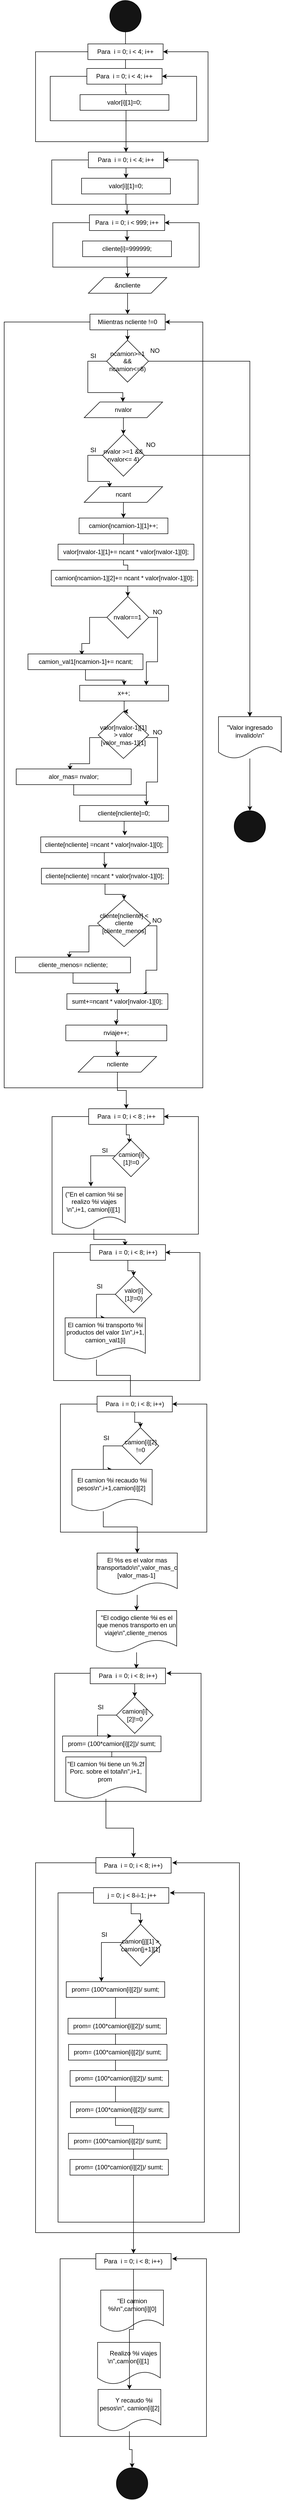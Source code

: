 <mxfile version="13.5.3" type="device"><diagram id="4uuSN1ZOlFH6H1DlSeCO" name="Page-1"><mxGraphModel dx="669" dy="5179" grid="1" gridSize="10" guides="1" tooltips="1" connect="1" arrows="1" fold="1" page="1" pageScale="1" pageWidth="827" pageHeight="1169" math="0" shadow="0"><root><mxCell id="0"/><mxCell id="1" parent="0"/><mxCell id="tBdAmRtrz8esPUhBpBqv-1" style="edgeStyle=orthogonalEdgeStyle;rounded=0;orthogonalLoop=1;jettySize=auto;html=1;entryX=1;entryY=0.5;entryDx=0;entryDy=0;" edge="1" parent="1" source="tBdAmRtrz8esPUhBpBqv-3" target="tBdAmRtrz8esPUhBpBqv-3"><mxGeometry relative="1" as="geometry"><mxPoint x="719.33" y="-2990" as="targetPoint"/><Array as="points"><mxPoint x="230" y="-3075"/><mxPoint x="230" y="-1610"/><mxPoint x="610" y="-1610"/><mxPoint x="610" y="-3075"/></Array></mxGeometry></mxCell><mxCell id="tBdAmRtrz8esPUhBpBqv-2" style="edgeStyle=orthogonalEdgeStyle;rounded=0;orthogonalLoop=1;jettySize=auto;html=1;entryX=0.5;entryY=0;entryDx=0;entryDy=0;" edge="1" parent="1" source="tBdAmRtrz8esPUhBpBqv-3" target="tBdAmRtrz8esPUhBpBqv-41"><mxGeometry relative="1" as="geometry"/></mxCell><mxCell id="tBdAmRtrz8esPUhBpBqv-3" value="Miientras&amp;nbsp;ncliente !=0" style="rounded=0;whiteSpace=wrap;html=1;" vertex="1" parent="1"><mxGeometry x="394.07" y="-3090" width="143.96" height="30" as="geometry"/></mxCell><mxCell id="tBdAmRtrz8esPUhBpBqv-86" style="edgeStyle=orthogonalEdgeStyle;rounded=0;orthogonalLoop=1;jettySize=auto;html=1;" edge="1" parent="1" source="tBdAmRtrz8esPUhBpBqv-5" target="tBdAmRtrz8esPUhBpBqv-8"><mxGeometry relative="1" as="geometry"/></mxCell><mxCell id="tBdAmRtrz8esPUhBpBqv-5" value="" style="ellipse;whiteSpace=wrap;html=1;aspect=fixed;fillColor=#141414;" vertex="1" parent="1"><mxGeometry x="432.1" y="-3690" width="60" height="60" as="geometry"/></mxCell><mxCell id="tBdAmRtrz8esPUhBpBqv-6" style="edgeStyle=orthogonalEdgeStyle;rounded=0;orthogonalLoop=1;jettySize=auto;html=1;entryX=1;entryY=0.5;entryDx=0;entryDy=0;" edge="1" parent="1" source="tBdAmRtrz8esPUhBpBqv-8" target="tBdAmRtrz8esPUhBpBqv-8"><mxGeometry relative="1" as="geometry"><mxPoint x="725.28" y="-3370" as="targetPoint"/><Array as="points"><mxPoint x="321" y="-3385"/><mxPoint x="321" y="-3300"/><mxPoint x="601" y="-3300"/><mxPoint x="601" y="-3385"/></Array></mxGeometry></mxCell><mxCell id="tBdAmRtrz8esPUhBpBqv-7" style="edgeStyle=orthogonalEdgeStyle;rounded=0;orthogonalLoop=1;jettySize=auto;html=1;entryX=0.5;entryY=0;entryDx=0;entryDy=0;" edge="1" parent="1" source="tBdAmRtrz8esPUhBpBqv-8" target="tBdAmRtrz8esPUhBpBqv-10"><mxGeometry relative="1" as="geometry"/></mxCell><mxCell id="tBdAmRtrz8esPUhBpBqv-8" value="Para&amp;nbsp;&amp;nbsp;i = 0; i &amp;lt; 4; i++" style="rounded=0;whiteSpace=wrap;html=1;" vertex="1" parent="1"><mxGeometry x="391.05" y="-3400" width="143.96" height="30" as="geometry"/></mxCell><mxCell id="tBdAmRtrz8esPUhBpBqv-9" style="edgeStyle=orthogonalEdgeStyle;rounded=0;orthogonalLoop=1;jettySize=auto;html=1;" edge="1" parent="1" source="tBdAmRtrz8esPUhBpBqv-10" target="tBdAmRtrz8esPUhBpBqv-13"><mxGeometry relative="1" as="geometry"/></mxCell><mxCell id="tBdAmRtrz8esPUhBpBqv-10" value="valor[i][1]=0;" style="rounded=0;whiteSpace=wrap;html=1;" vertex="1" parent="1"><mxGeometry x="378.03" y="-3350" width="170" height="30" as="geometry"/></mxCell><mxCell id="tBdAmRtrz8esPUhBpBqv-11" style="edgeStyle=orthogonalEdgeStyle;rounded=0;orthogonalLoop=1;jettySize=auto;html=1;entryX=1;entryY=0.5;entryDx=0;entryDy=0;" edge="1" parent="1" source="tBdAmRtrz8esPUhBpBqv-13" target="tBdAmRtrz8esPUhBpBqv-13"><mxGeometry relative="1" as="geometry"><mxPoint x="727.31" y="-3250" as="targetPoint"/><Array as="points"><mxPoint x="323.03" y="-3265"/><mxPoint x="323.03" y="-3180"/><mxPoint x="603.03" y="-3180"/><mxPoint x="603.03" y="-3265"/></Array></mxGeometry></mxCell><mxCell id="tBdAmRtrz8esPUhBpBqv-12" style="edgeStyle=orthogonalEdgeStyle;rounded=0;orthogonalLoop=1;jettySize=auto;html=1;entryX=0.5;entryY=0;entryDx=0;entryDy=0;" edge="1" parent="1" source="tBdAmRtrz8esPUhBpBqv-13" target="tBdAmRtrz8esPUhBpBqv-15"><mxGeometry relative="1" as="geometry"/></mxCell><mxCell id="tBdAmRtrz8esPUhBpBqv-13" value="Para&amp;nbsp;&amp;nbsp;i = 0; i &amp;lt; 999; i++" style="rounded=0;whiteSpace=wrap;html=1;" vertex="1" parent="1"><mxGeometry x="393.08" y="-3280" width="143.96" height="30" as="geometry"/></mxCell><mxCell id="tBdAmRtrz8esPUhBpBqv-14" style="edgeStyle=orthogonalEdgeStyle;rounded=0;orthogonalLoop=1;jettySize=auto;html=1;" edge="1" parent="1" source="tBdAmRtrz8esPUhBpBqv-15" target="tBdAmRtrz8esPUhBpBqv-17"><mxGeometry relative="1" as="geometry"/></mxCell><mxCell id="tBdAmRtrz8esPUhBpBqv-15" value="cliente[i]=999999;" style="rounded=0;whiteSpace=wrap;html=1;" vertex="1" parent="1"><mxGeometry x="380.06" y="-3230" width="170" height="30" as="geometry"/></mxCell><mxCell id="tBdAmRtrz8esPUhBpBqv-16" style="edgeStyle=orthogonalEdgeStyle;rounded=0;orthogonalLoop=1;jettySize=auto;html=1;entryX=0.5;entryY=0;entryDx=0;entryDy=0;" edge="1" parent="1" source="tBdAmRtrz8esPUhBpBqv-17" target="tBdAmRtrz8esPUhBpBqv-3"><mxGeometry relative="1" as="geometry"/></mxCell><mxCell id="tBdAmRtrz8esPUhBpBqv-17" value="&amp;amp;ncliente" style="shape=parallelogram;perimeter=parallelogramPerimeter;whiteSpace=wrap;html=1;" vertex="1" parent="1"><mxGeometry x="391.05" y="-3160" width="150" height="30" as="geometry"/></mxCell><mxCell id="tBdAmRtrz8esPUhBpBqv-18" style="edgeStyle=orthogonalEdgeStyle;rounded=0;orthogonalLoop=1;jettySize=auto;html=1;entryX=0.323;entryY=0.055;entryDx=0;entryDy=0;entryPerimeter=0;" edge="1" parent="1" source="tBdAmRtrz8esPUhBpBqv-20" target="tBdAmRtrz8esPUhBpBqv-35"><mxGeometry relative="1" as="geometry"><Array as="points"><mxPoint x="390" y="-2820"/><mxPoint x="390" y="-2770"/><mxPoint x="431" y="-2770"/></Array></mxGeometry></mxCell><mxCell id="tBdAmRtrz8esPUhBpBqv-19" style="edgeStyle=orthogonalEdgeStyle;rounded=0;orthogonalLoop=1;jettySize=auto;html=1;entryX=0.5;entryY=0;entryDx=0;entryDy=0;" edge="1" parent="1" source="tBdAmRtrz8esPUhBpBqv-20" target="tBdAmRtrz8esPUhBpBqv-24"><mxGeometry relative="1" as="geometry"/></mxCell><mxCell id="tBdAmRtrz8esPUhBpBqv-20" value="nvalor &amp;gt;=1 &amp;amp;&amp;amp; nvalor&amp;lt;= 4)" style="rhombus;whiteSpace=wrap;html=1;" vertex="1" parent="1"><mxGeometry x="418.08" y="-2860" width="80" height="80" as="geometry"/></mxCell><mxCell id="tBdAmRtrz8esPUhBpBqv-21" style="edgeStyle=orthogonalEdgeStyle;rounded=0;orthogonalLoop=1;jettySize=auto;html=1;entryX=0.5;entryY=0;entryDx=0;entryDy=0;" edge="1" parent="1" source="tBdAmRtrz8esPUhBpBqv-22" target="tBdAmRtrz8esPUhBpBqv-20"><mxGeometry relative="1" as="geometry"/></mxCell><mxCell id="tBdAmRtrz8esPUhBpBqv-22" value="nvalor" style="shape=parallelogram;perimeter=parallelogramPerimeter;whiteSpace=wrap;html=1;" vertex="1" parent="1"><mxGeometry x="383.08" y="-2922" width="150" height="30" as="geometry"/></mxCell><mxCell id="tBdAmRtrz8esPUhBpBqv-23" style="edgeStyle=orthogonalEdgeStyle;rounded=0;orthogonalLoop=1;jettySize=auto;html=1;" edge="1" parent="1" source="tBdAmRtrz8esPUhBpBqv-24" target="tBdAmRtrz8esPUhBpBqv-25"><mxGeometry relative="1" as="geometry"><Array as="points"><mxPoint x="700" y="-2168"/></Array></mxGeometry></mxCell><mxCell id="tBdAmRtrz8esPUhBpBqv-24" value="&quot;Valor ingresado invalido\n&quot;" style="shape=document;whiteSpace=wrap;html=1;boundedLbl=1;" vertex="1" parent="1"><mxGeometry x="640" y="-2320" width="120" height="80" as="geometry"/></mxCell><mxCell id="tBdAmRtrz8esPUhBpBqv-25" value="" style="ellipse;whiteSpace=wrap;html=1;aspect=fixed;fillColor=#141414;" vertex="1" parent="1"><mxGeometry x="670.0" y="-2140" width="60" height="60" as="geometry"/></mxCell><mxCell id="tBdAmRtrz8esPUhBpBqv-117" style="edgeStyle=orthogonalEdgeStyle;rounded=0;orthogonalLoop=1;jettySize=auto;html=1;" edge="1" parent="1" source="tBdAmRtrz8esPUhBpBqv-31" target="tBdAmRtrz8esPUhBpBqv-38"><mxGeometry relative="1" as="geometry"/></mxCell><mxCell id="tBdAmRtrz8esPUhBpBqv-31" value="camion[ncamion-1][1]++;" style="rounded=0;whiteSpace=wrap;html=1;" vertex="1" parent="1"><mxGeometry x="373.23" y="-2700" width="170" height="30" as="geometry"/></mxCell><mxCell id="tBdAmRtrz8esPUhBpBqv-33" value="valor[nvalor-1][1]+= ncant * valor[nvalor-1][0];" style="rounded=0;whiteSpace=wrap;html=1;" vertex="1" parent="1"><mxGeometry x="333.06" y="-2650" width="259.94" height="30" as="geometry"/></mxCell><mxCell id="tBdAmRtrz8esPUhBpBqv-116" style="edgeStyle=orthogonalEdgeStyle;rounded=0;orthogonalLoop=1;jettySize=auto;html=1;" edge="1" parent="1" source="tBdAmRtrz8esPUhBpBqv-35" target="tBdAmRtrz8esPUhBpBqv-31"><mxGeometry relative="1" as="geometry"/></mxCell><mxCell id="tBdAmRtrz8esPUhBpBqv-35" value="ncant" style="shape=parallelogram;perimeter=parallelogramPerimeter;whiteSpace=wrap;html=1;" vertex="1" parent="1"><mxGeometry x="383.08" y="-2760" width="150" height="30" as="geometry"/></mxCell><mxCell id="tBdAmRtrz8esPUhBpBqv-36" style="edgeStyle=orthogonalEdgeStyle;rounded=0;orthogonalLoop=1;jettySize=auto;html=1;entryX=0.468;entryY=0.082;entryDx=0;entryDy=0;entryPerimeter=0;" edge="1" parent="1" source="tBdAmRtrz8esPUhBpBqv-38" target="tBdAmRtrz8esPUhBpBqv-42"><mxGeometry relative="1" as="geometry"><Array as="points"><mxPoint x="393.42" y="-2510"/><mxPoint x="393.42" y="-2460"/></Array></mxGeometry></mxCell><mxCell id="tBdAmRtrz8esPUhBpBqv-37" style="edgeStyle=orthogonalEdgeStyle;rounded=0;orthogonalLoop=1;jettySize=auto;html=1;entryX=0.75;entryY=0;entryDx=0;entryDy=0;" edge="1" parent="1" source="tBdAmRtrz8esPUhBpBqv-38" target="tBdAmRtrz8esPUhBpBqv-44"><mxGeometry relative="1" as="geometry"><Array as="points"><mxPoint x="523.42" y="-2510"/><mxPoint x="523.42" y="-2425"/><mxPoint x="502.42" y="-2425"/></Array></mxGeometry></mxCell><mxCell id="tBdAmRtrz8esPUhBpBqv-38" value="nvalor==1" style="rhombus;whiteSpace=wrap;html=1;" vertex="1" parent="1"><mxGeometry x="426.45" y="-2550" width="80" height="80" as="geometry"/></mxCell><mxCell id="tBdAmRtrz8esPUhBpBqv-39" style="edgeStyle=orthogonalEdgeStyle;rounded=0;orthogonalLoop=1;jettySize=auto;html=1;" edge="1" parent="1" source="tBdAmRtrz8esPUhBpBqv-41" target="tBdAmRtrz8esPUhBpBqv-22"><mxGeometry relative="1" as="geometry"><Array as="points"><mxPoint x="390" y="-3000"/><mxPoint x="390" y="-2940"/><mxPoint x="457" y="-2940"/></Array></mxGeometry></mxCell><mxCell id="tBdAmRtrz8esPUhBpBqv-40" style="edgeStyle=orthogonalEdgeStyle;rounded=0;orthogonalLoop=1;jettySize=auto;html=1;entryX=0.5;entryY=0;entryDx=0;entryDy=0;" edge="1" parent="1" source="tBdAmRtrz8esPUhBpBqv-41" target="tBdAmRtrz8esPUhBpBqv-24"><mxGeometry relative="1" as="geometry"><mxPoint x="710" y="-2580" as="targetPoint"/></mxGeometry></mxCell><mxCell id="tBdAmRtrz8esPUhBpBqv-41" value="ncamion&amp;gt;=1 &amp;amp;&amp;amp; ncamion&amp;lt;=8)" style="rhombus;whiteSpace=wrap;html=1;" vertex="1" parent="1"><mxGeometry x="426.05" y="-3040" width="80" height="80" as="geometry"/></mxCell><mxCell id="tBdAmRtrz8esPUhBpBqv-106" style="edgeStyle=orthogonalEdgeStyle;rounded=0;orthogonalLoop=1;jettySize=auto;html=1;" edge="1" parent="1" source="tBdAmRtrz8esPUhBpBqv-42" target="tBdAmRtrz8esPUhBpBqv-44"><mxGeometry relative="1" as="geometry"/></mxCell><mxCell id="tBdAmRtrz8esPUhBpBqv-42" value="camion_val1[ncamion-1]+= ncant;" style="rounded=0;whiteSpace=wrap;html=1;" vertex="1" parent="1"><mxGeometry x="275.52" y="-2440" width="220" height="30" as="geometry"/></mxCell><mxCell id="tBdAmRtrz8esPUhBpBqv-107" style="edgeStyle=orthogonalEdgeStyle;rounded=0;orthogonalLoop=1;jettySize=auto;html=1;entryX=0.5;entryY=0;entryDx=0;entryDy=0;" edge="1" parent="1" source="tBdAmRtrz8esPUhBpBqv-44" target="tBdAmRtrz8esPUhBpBqv-89"><mxGeometry relative="1" as="geometry"/></mxCell><mxCell id="tBdAmRtrz8esPUhBpBqv-44" value="x++;&lt;span&gt;&#9;&lt;/span&gt;" style="rounded=0;whiteSpace=wrap;html=1;" vertex="1" parent="1"><mxGeometry x="374.47" y="-2380" width="170" height="30" as="geometry"/></mxCell><mxCell id="tBdAmRtrz8esPUhBpBqv-49" style="edgeStyle=orthogonalEdgeStyle;rounded=0;orthogonalLoop=1;jettySize=auto;html=1;entryX=1;entryY=0.5;entryDx=0;entryDy=0;" edge="1" parent="1" source="tBdAmRtrz8esPUhBpBqv-51" target="tBdAmRtrz8esPUhBpBqv-51"><mxGeometry relative="1" as="geometry"><mxPoint x="725.82" y="-1540" as="targetPoint"/><Array as="points"><mxPoint x="321.54" y="-1555"/><mxPoint x="321.54" y="-1330"/><mxPoint x="601.54" y="-1330"/><mxPoint x="601.54" y="-1555"/></Array></mxGeometry></mxCell><mxCell id="tBdAmRtrz8esPUhBpBqv-50" style="edgeStyle=orthogonalEdgeStyle;rounded=0;orthogonalLoop=1;jettySize=auto;html=1;entryX=0.457;entryY=0.081;entryDx=0;entryDy=0;entryPerimeter=0;" edge="1" parent="1" source="tBdAmRtrz8esPUhBpBqv-51" target="tBdAmRtrz8esPUhBpBqv-53"><mxGeometry relative="1" as="geometry"/></mxCell><mxCell id="tBdAmRtrz8esPUhBpBqv-51" value="Para&amp;nbsp;&amp;nbsp;i = 0; i &amp;lt; 8 ; i++" style="rounded=0;whiteSpace=wrap;html=1;" vertex="1" parent="1"><mxGeometry x="391.59" y="-1570" width="143.96" height="30" as="geometry"/></mxCell><mxCell id="tBdAmRtrz8esPUhBpBqv-52" style="edgeStyle=orthogonalEdgeStyle;rounded=0;orthogonalLoop=1;jettySize=auto;html=1;entryX=0.454;entryY=-0.016;entryDx=0;entryDy=0;entryPerimeter=0;" edge="1" parent="1" source="tBdAmRtrz8esPUhBpBqv-53" target="tBdAmRtrz8esPUhBpBqv-55"><mxGeometry relative="1" as="geometry"><Array as="points"><mxPoint x="472.54" y="-1480"/><mxPoint x="395.54" y="-1480"/><mxPoint x="395.54" y="-1440"/><mxPoint x="396.54" y="-1440"/></Array></mxGeometry></mxCell><mxCell id="tBdAmRtrz8esPUhBpBqv-53" value="camion[i][1]!=0" style="rhombus;whiteSpace=wrap;html=1;" vertex="1" parent="1"><mxGeometry x="437.59" y="-1510" width="70" height="70" as="geometry"/></mxCell><mxCell id="tBdAmRtrz8esPUhBpBqv-54" style="edgeStyle=orthogonalEdgeStyle;rounded=0;orthogonalLoop=1;jettySize=auto;html=1;entryX=0.463;entryY=0.087;entryDx=0;entryDy=0;entryPerimeter=0;" edge="1" parent="1" source="tBdAmRtrz8esPUhBpBqv-55" target="tBdAmRtrz8esPUhBpBqv-58"><mxGeometry relative="1" as="geometry"/></mxCell><mxCell id="tBdAmRtrz8esPUhBpBqv-55" value="(&quot;En el camion %i se realizo %i viajes \n&quot;,i+1, camion[i][1]&amp;nbsp;" style="shape=document;whiteSpace=wrap;html=1;boundedLbl=1;" vertex="1" parent="1"><mxGeometry x="341.54" y="-1420" width="120" height="80" as="geometry"/></mxCell><mxCell id="tBdAmRtrz8esPUhBpBqv-56" style="edgeStyle=orthogonalEdgeStyle;rounded=0;orthogonalLoop=1;jettySize=auto;html=1;entryX=1;entryY=0.5;entryDx=0;entryDy=0;" edge="1" parent="1" source="tBdAmRtrz8esPUhBpBqv-58" target="tBdAmRtrz8esPUhBpBqv-58"><mxGeometry relative="1" as="geometry"><mxPoint x="728.85" y="-1280" as="targetPoint"/><Array as="points"><mxPoint x="324.54" y="-1295"/><mxPoint x="324.54" y="-1050"/><mxPoint x="604.54" y="-1050"/><mxPoint x="604.54" y="-1295"/></Array></mxGeometry></mxCell><mxCell id="tBdAmRtrz8esPUhBpBqv-57" style="edgeStyle=orthogonalEdgeStyle;rounded=0;orthogonalLoop=1;jettySize=auto;html=1;entryX=0.5;entryY=0;entryDx=0;entryDy=0;" edge="1" parent="1" source="tBdAmRtrz8esPUhBpBqv-58" target="tBdAmRtrz8esPUhBpBqv-60"><mxGeometry relative="1" as="geometry"/></mxCell><mxCell id="tBdAmRtrz8esPUhBpBqv-58" value="Para&amp;nbsp;&amp;nbsp;i = 0; i &amp;lt; 8; i++)" style="rounded=0;whiteSpace=wrap;html=1;" vertex="1" parent="1"><mxGeometry x="394.62" y="-1310" width="143.96" height="30" as="geometry"/></mxCell><mxCell id="tBdAmRtrz8esPUhBpBqv-59" style="edgeStyle=orthogonalEdgeStyle;rounded=0;orthogonalLoop=1;jettySize=auto;html=1;entryX=0.5;entryY=0;entryDx=0;entryDy=0;" edge="1" parent="1" source="tBdAmRtrz8esPUhBpBqv-60" target="tBdAmRtrz8esPUhBpBqv-62"><mxGeometry relative="1" as="geometry"><Array as="points"><mxPoint x="406.54" y="-1215"/></Array></mxGeometry></mxCell><mxCell id="tBdAmRtrz8esPUhBpBqv-60" value="valor[i][1]!=0)" style="rhombus;whiteSpace=wrap;html=1;" vertex="1" parent="1"><mxGeometry x="442.59" y="-1250" width="70" height="70" as="geometry"/></mxCell><mxCell id="tBdAmRtrz8esPUhBpBqv-61" style="edgeStyle=orthogonalEdgeStyle;rounded=0;orthogonalLoop=1;jettySize=auto;html=1;" edge="1" parent="1" source="tBdAmRtrz8esPUhBpBqv-62"><mxGeometry relative="1" as="geometry"><Array as="points"><mxPoint x="406.54" y="-1060"/><mxPoint x="471.54" y="-1060"/></Array><mxPoint x="471.5" y="-1010" as="targetPoint"/></mxGeometry></mxCell><mxCell id="tBdAmRtrz8esPUhBpBqv-62" value="El camion %i transporto %i productos del valor 1\n&quot;,i+1, camion_val1[i]" style="shape=document;whiteSpace=wrap;html=1;boundedLbl=1;" vertex="1" parent="1"><mxGeometry x="346.54" y="-1170" width="153.46" height="80" as="geometry"/></mxCell><mxCell id="tBdAmRtrz8esPUhBpBqv-69" value="SI" style="text;html=1;align=center;verticalAlign=middle;resizable=0;points=[];autosize=1;" vertex="1" parent="1"><mxGeometry x="385" y="-2840" width="30" height="20" as="geometry"/></mxCell><mxCell id="tBdAmRtrz8esPUhBpBqv-70" value="SI" style="text;html=1;align=center;verticalAlign=middle;resizable=0;points=[];autosize=1;" vertex="1" parent="1"><mxGeometry x="385" y="-3020" width="30" height="20" as="geometry"/></mxCell><mxCell id="tBdAmRtrz8esPUhBpBqv-71" value="NO" style="text;html=1;align=center;verticalAlign=middle;resizable=0;points=[];autosize=1;" vertex="1" parent="1"><mxGeometry x="503.08" y="-3030" width="30" height="20" as="geometry"/></mxCell><mxCell id="tBdAmRtrz8esPUhBpBqv-72" value="NO" style="text;html=1;align=center;verticalAlign=middle;resizable=0;points=[];autosize=1;" vertex="1" parent="1"><mxGeometry x="495" y="-2850" width="30" height="20" as="geometry"/></mxCell><mxCell id="tBdAmRtrz8esPUhBpBqv-73" value="NO" style="text;html=1;align=center;verticalAlign=middle;resizable=0;points=[];autosize=1;" vertex="1" parent="1"><mxGeometry x="508.42" y="-2530" width="30" height="20" as="geometry"/></mxCell><mxCell id="tBdAmRtrz8esPUhBpBqv-74" value="SI" style="text;html=1;align=center;verticalAlign=middle;resizable=0;points=[];autosize=1;" vertex="1" parent="1"><mxGeometry x="406.54" y="-1500" width="30" height="20" as="geometry"/></mxCell><mxCell id="tBdAmRtrz8esPUhBpBqv-75" value="SI" style="text;html=1;align=center;verticalAlign=middle;resizable=0;points=[];autosize=1;" vertex="1" parent="1"><mxGeometry x="396.54" y="-1240" width="30" height="20" as="geometry"/></mxCell><mxCell id="tBdAmRtrz8esPUhBpBqv-76" value="" style="ellipse;whiteSpace=wrap;html=1;aspect=fixed;fillColor=#141414;" vertex="1" parent="1"><mxGeometry x="444.71" y="1030" width="60" height="60" as="geometry"/></mxCell><mxCell id="tBdAmRtrz8esPUhBpBqv-77" style="edgeStyle=orthogonalEdgeStyle;rounded=0;orthogonalLoop=1;jettySize=auto;html=1;entryX=1;entryY=0.5;entryDx=0;entryDy=0;" edge="1" parent="1" source="tBdAmRtrz8esPUhBpBqv-79" target="tBdAmRtrz8esPUhBpBqv-79"><mxGeometry relative="1" as="geometry"><mxPoint x="722.39" y="-3530" as="targetPoint"/><Array as="points"><mxPoint x="318.11" y="-3545"/><mxPoint x="318.11" y="-3460"/><mxPoint x="598.11" y="-3460"/><mxPoint x="598.11" y="-3545"/></Array></mxGeometry></mxCell><mxCell id="tBdAmRtrz8esPUhBpBqv-79" value="Para&amp;nbsp;&amp;nbsp;i = 0; i &amp;lt; 4; i++" style="rounded=0;whiteSpace=wrap;html=1;" vertex="1" parent="1"><mxGeometry x="388.16" y="-3560" width="143.96" height="30" as="geometry"/></mxCell><mxCell id="tBdAmRtrz8esPUhBpBqv-80" value="valor[i][1]=0;" style="rounded=0;whiteSpace=wrap;html=1;" vertex="1" parent="1"><mxGeometry x="375.14" y="-3510" width="170" height="30" as="geometry"/></mxCell><mxCell id="tBdAmRtrz8esPUhBpBqv-84" style="edgeStyle=orthogonalEdgeStyle;rounded=0;orthogonalLoop=1;jettySize=auto;html=1;entryX=1;entryY=0.5;entryDx=0;entryDy=0;" edge="1" parent="1" source="tBdAmRtrz8esPUhBpBqv-85" target="tBdAmRtrz8esPUhBpBqv-85"><mxGeometry relative="1" as="geometry"><mxPoint x="724.35" y="-3577" as="targetPoint"/><Array as="points"><mxPoint x="290" y="-3592"/><mxPoint x="290" y="-3420"/><mxPoint x="620" y="-3420"/><mxPoint x="620" y="-3592"/></Array></mxGeometry></mxCell><mxCell id="tBdAmRtrz8esPUhBpBqv-85" value="Para&amp;nbsp;&amp;nbsp;i = 0; i &amp;lt; 4; i++" style="rounded=0;whiteSpace=wrap;html=1;" vertex="1" parent="1"><mxGeometry x="390.12" y="-3607" width="143.96" height="30" as="geometry"/></mxCell><mxCell id="tBdAmRtrz8esPUhBpBqv-87" style="edgeStyle=orthogonalEdgeStyle;rounded=0;orthogonalLoop=1;jettySize=auto;html=1;entryX=0.468;entryY=0.082;entryDx=0;entryDy=0;entryPerimeter=0;" edge="1" parent="1" source="tBdAmRtrz8esPUhBpBqv-89" target="tBdAmRtrz8esPUhBpBqv-90"><mxGeometry relative="1" as="geometry"><Array as="points"><mxPoint x="393.42" y="-2280"/><mxPoint x="393.42" y="-2230"/></Array></mxGeometry></mxCell><mxCell id="tBdAmRtrz8esPUhBpBqv-88" style="edgeStyle=orthogonalEdgeStyle;rounded=0;orthogonalLoop=1;jettySize=auto;html=1;entryX=0.75;entryY=0;entryDx=0;entryDy=0;" edge="1" parent="1" source="tBdAmRtrz8esPUhBpBqv-89" target="tBdAmRtrz8esPUhBpBqv-91"><mxGeometry relative="1" as="geometry"><Array as="points"><mxPoint x="523.42" y="-2280"/><mxPoint x="523.42" y="-2195"/><mxPoint x="502.42" y="-2195"/></Array></mxGeometry></mxCell><mxCell id="tBdAmRtrz8esPUhBpBqv-89" value="valor[nvalor-1][1] &amp;gt; valor [valor_mas-1][1]" style="rhombus;whiteSpace=wrap;html=1;" vertex="1" parent="1"><mxGeometry x="410" y="-2330" width="96.45" height="90" as="geometry"/></mxCell><mxCell id="tBdAmRtrz8esPUhBpBqv-105" style="edgeStyle=orthogonalEdgeStyle;rounded=0;orthogonalLoop=1;jettySize=auto;html=1;entryX=0.75;entryY=0;entryDx=0;entryDy=0;" edge="1" parent="1" source="tBdAmRtrz8esPUhBpBqv-90" target="tBdAmRtrz8esPUhBpBqv-91"><mxGeometry relative="1" as="geometry"/></mxCell><mxCell id="tBdAmRtrz8esPUhBpBqv-90" value="alor_mas= nvalor;" style="rounded=0;whiteSpace=wrap;html=1;" vertex="1" parent="1"><mxGeometry x="253.0" y="-2220" width="220" height="30" as="geometry"/></mxCell><mxCell id="tBdAmRtrz8esPUhBpBqv-108" style="edgeStyle=orthogonalEdgeStyle;rounded=0;orthogonalLoop=1;jettySize=auto;html=1;entryX=0.661;entryY=-0.094;entryDx=0;entryDy=0;entryPerimeter=0;" edge="1" parent="1" source="tBdAmRtrz8esPUhBpBqv-91" target="tBdAmRtrz8esPUhBpBqv-93"><mxGeometry relative="1" as="geometry"/></mxCell><mxCell id="tBdAmRtrz8esPUhBpBqv-91" value="cliente[ncliente]=0;" style="rounded=0;whiteSpace=wrap;html=1;" vertex="1" parent="1"><mxGeometry x="374.47" y="-2150" width="170" height="30" as="geometry"/></mxCell><mxCell id="tBdAmRtrz8esPUhBpBqv-92" value="NO" style="text;html=1;align=center;verticalAlign=middle;resizable=0;points=[];autosize=1;" vertex="1" parent="1"><mxGeometry x="508.42" y="-2300" width="30" height="20" as="geometry"/></mxCell><mxCell id="tBdAmRtrz8esPUhBpBqv-109" style="edgeStyle=orthogonalEdgeStyle;rounded=0;orthogonalLoop=1;jettySize=auto;html=1;entryX=0.5;entryY=0;entryDx=0;entryDy=0;" edge="1" parent="1" source="tBdAmRtrz8esPUhBpBqv-93" target="tBdAmRtrz8esPUhBpBqv-94"><mxGeometry relative="1" as="geometry"/></mxCell><mxCell id="tBdAmRtrz8esPUhBpBqv-93" value="cliente[ncliente] =ncant * valor[nvalor-1][0];" style="rounded=0;whiteSpace=wrap;html=1;" vertex="1" parent="1"><mxGeometry x="299.93" y="-2090" width="243.22" height="30" as="geometry"/></mxCell><mxCell id="tBdAmRtrz8esPUhBpBqv-110" style="edgeStyle=orthogonalEdgeStyle;rounded=0;orthogonalLoop=1;jettySize=auto;html=1;entryX=0.5;entryY=0;entryDx=0;entryDy=0;" edge="1" parent="1" source="tBdAmRtrz8esPUhBpBqv-94" target="tBdAmRtrz8esPUhBpBqv-97"><mxGeometry relative="1" as="geometry"/></mxCell><mxCell id="tBdAmRtrz8esPUhBpBqv-94" value="cliente[ncliente] =ncant * valor[nvalor-1][0];" style="rounded=0;whiteSpace=wrap;html=1;" vertex="1" parent="1"><mxGeometry x="301.25" y="-2030" width="243.22" height="30" as="geometry"/></mxCell><mxCell id="tBdAmRtrz8esPUhBpBqv-95" style="edgeStyle=orthogonalEdgeStyle;rounded=0;orthogonalLoop=1;jettySize=auto;html=1;entryX=0.468;entryY=0.082;entryDx=0;entryDy=0;entryPerimeter=0;" edge="1" parent="1" source="tBdAmRtrz8esPUhBpBqv-97" target="tBdAmRtrz8esPUhBpBqv-98"><mxGeometry relative="1" as="geometry"><Array as="points"><mxPoint x="392.1" y="-1920"/><mxPoint x="392.1" y="-1870"/></Array></mxGeometry></mxCell><mxCell id="tBdAmRtrz8esPUhBpBqv-96" style="edgeStyle=orthogonalEdgeStyle;rounded=0;orthogonalLoop=1;jettySize=auto;html=1;entryX=0.75;entryY=0;entryDx=0;entryDy=0;" edge="1" parent="1" source="tBdAmRtrz8esPUhBpBqv-97" target="tBdAmRtrz8esPUhBpBqv-99"><mxGeometry relative="1" as="geometry"><Array as="points"><mxPoint x="522.1" y="-1920"/><mxPoint x="522.1" y="-1835"/><mxPoint x="501.1" y="-1835"/></Array></mxGeometry></mxCell><mxCell id="tBdAmRtrz8esPUhBpBqv-97" value="cliente[ncliente] &amp;lt; cliente [cliente_menos]" style="rhombus;whiteSpace=wrap;html=1;" vertex="1" parent="1"><mxGeometry x="408.68" y="-1970" width="101.32" height="90" as="geometry"/></mxCell><mxCell id="tBdAmRtrz8esPUhBpBqv-118" style="edgeStyle=orthogonalEdgeStyle;rounded=0;orthogonalLoop=1;jettySize=auto;html=1;entryX=0.5;entryY=0;entryDx=0;entryDy=0;" edge="1" parent="1" source="tBdAmRtrz8esPUhBpBqv-98" target="tBdAmRtrz8esPUhBpBqv-99"><mxGeometry relative="1" as="geometry"/></mxCell><mxCell id="tBdAmRtrz8esPUhBpBqv-98" value="cliente_menos= ncliente;" style="rounded=0;whiteSpace=wrap;html=1;" vertex="1" parent="1"><mxGeometry x="251.68" y="-1860" width="220" height="30" as="geometry"/></mxCell><mxCell id="tBdAmRtrz8esPUhBpBqv-111" style="edgeStyle=orthogonalEdgeStyle;rounded=0;orthogonalLoop=1;jettySize=auto;html=1;entryX=0.5;entryY=0;entryDx=0;entryDy=0;" edge="1" parent="1" source="tBdAmRtrz8esPUhBpBqv-99" target="tBdAmRtrz8esPUhBpBqv-101"><mxGeometry relative="1" as="geometry"/></mxCell><mxCell id="tBdAmRtrz8esPUhBpBqv-99" value="sumt+=ncant * valor[nvalor-1][0];" style="rounded=0;whiteSpace=wrap;html=1;" vertex="1" parent="1"><mxGeometry x="350" y="-1790" width="193.15" height="30" as="geometry"/></mxCell><mxCell id="tBdAmRtrz8esPUhBpBqv-100" value="NO" style="text;html=1;align=center;verticalAlign=middle;resizable=0;points=[];autosize=1;" vertex="1" parent="1"><mxGeometry x="507.1" y="-1940" width="30" height="20" as="geometry"/></mxCell><mxCell id="tBdAmRtrz8esPUhBpBqv-112" style="edgeStyle=orthogonalEdgeStyle;rounded=0;orthogonalLoop=1;jettySize=auto;html=1;entryX=0.5;entryY=0;entryDx=0;entryDy=0;" edge="1" parent="1" source="tBdAmRtrz8esPUhBpBqv-101" target="tBdAmRtrz8esPUhBpBqv-104"><mxGeometry relative="1" as="geometry"/></mxCell><mxCell id="tBdAmRtrz8esPUhBpBqv-101" value="nviaje++;" style="rounded=0;whiteSpace=wrap;html=1;" vertex="1" parent="1"><mxGeometry x="347.9" y="-1730" width="193.15" height="30" as="geometry"/></mxCell><mxCell id="tBdAmRtrz8esPUhBpBqv-113" style="edgeStyle=orthogonalEdgeStyle;rounded=0;orthogonalLoop=1;jettySize=auto;html=1;entryX=0.5;entryY=0;entryDx=0;entryDy=0;" edge="1" parent="1" source="tBdAmRtrz8esPUhBpBqv-104" target="tBdAmRtrz8esPUhBpBqv-51"><mxGeometry relative="1" as="geometry"/></mxCell><mxCell id="tBdAmRtrz8esPUhBpBqv-104" value="ncliente" style="shape=parallelogram;perimeter=parallelogramPerimeter;whiteSpace=wrap;html=1;" vertex="1" parent="1"><mxGeometry x="371.57" y="-1670" width="150" height="30" as="geometry"/></mxCell><mxCell id="tBdAmRtrz8esPUhBpBqv-27" value="camion[ncamion-1][2]+= ncant * valor[nvalor-1][0];" style="rounded=0;whiteSpace=wrap;html=1;" vertex="1" parent="1"><mxGeometry x="320.09" y="-2600" width="279.94" height="30" as="geometry"/></mxCell><mxCell id="tBdAmRtrz8esPUhBpBqv-119" style="edgeStyle=orthogonalEdgeStyle;rounded=0;orthogonalLoop=1;jettySize=auto;html=1;entryX=1;entryY=0.5;entryDx=0;entryDy=0;" edge="1" parent="1" source="tBdAmRtrz8esPUhBpBqv-121" target="tBdAmRtrz8esPUhBpBqv-121"><mxGeometry relative="1" as="geometry"><mxPoint x="741.94" y="-990" as="targetPoint"/><Array as="points"><mxPoint x="337.63" y="-1005"/><mxPoint x="337.63" y="-760"/><mxPoint x="617.63" y="-760"/><mxPoint x="617.63" y="-1005"/></Array></mxGeometry></mxCell><mxCell id="tBdAmRtrz8esPUhBpBqv-120" style="edgeStyle=orthogonalEdgeStyle;rounded=0;orthogonalLoop=1;jettySize=auto;html=1;entryX=0.5;entryY=0;entryDx=0;entryDy=0;" edge="1" parent="1" source="tBdAmRtrz8esPUhBpBqv-121" target="tBdAmRtrz8esPUhBpBqv-123"><mxGeometry relative="1" as="geometry"/></mxCell><mxCell id="tBdAmRtrz8esPUhBpBqv-121" value="Para&amp;nbsp;&amp;nbsp;i = 0; i &amp;lt; 8; i++)" style="rounded=0;whiteSpace=wrap;html=1;" vertex="1" parent="1"><mxGeometry x="407.71" y="-1020" width="143.96" height="30" as="geometry"/></mxCell><mxCell id="tBdAmRtrz8esPUhBpBqv-122" style="edgeStyle=orthogonalEdgeStyle;rounded=0;orthogonalLoop=1;jettySize=auto;html=1;entryX=0.5;entryY=0;entryDx=0;entryDy=0;" edge="1" parent="1" source="tBdAmRtrz8esPUhBpBqv-123" target="tBdAmRtrz8esPUhBpBqv-125"><mxGeometry relative="1" as="geometry"><Array as="points"><mxPoint x="419.63" y="-925"/></Array></mxGeometry></mxCell><mxCell id="tBdAmRtrz8esPUhBpBqv-123" value="camion[i][2] !=0" style="rhombus;whiteSpace=wrap;html=1;" vertex="1" parent="1"><mxGeometry x="455.68" y="-960" width="70" height="70" as="geometry"/></mxCell><mxCell id="tBdAmRtrz8esPUhBpBqv-124" style="edgeStyle=orthogonalEdgeStyle;rounded=0;orthogonalLoop=1;jettySize=auto;html=1;" edge="1" parent="1" source="tBdAmRtrz8esPUhBpBqv-125"><mxGeometry relative="1" as="geometry"><Array as="points"><mxPoint x="419.63" y="-770"/><mxPoint x="484.63" y="-770"/></Array><mxPoint x="484.59" y="-720" as="targetPoint"/></mxGeometry></mxCell><mxCell id="tBdAmRtrz8esPUhBpBqv-125" value="El camion %i recaudo %i pesos\n&quot;,i+1,camion[i][2]&amp;nbsp;" style="shape=document;whiteSpace=wrap;html=1;boundedLbl=1;" vertex="1" parent="1"><mxGeometry x="359.63" y="-880" width="153.46" height="80" as="geometry"/></mxCell><mxCell id="tBdAmRtrz8esPUhBpBqv-126" value="SI" style="text;html=1;align=center;verticalAlign=middle;resizable=0;points=[];autosize=1;" vertex="1" parent="1"><mxGeometry x="409.63" y="-950" width="30" height="20" as="geometry"/></mxCell><mxCell id="tBdAmRtrz8esPUhBpBqv-140" style="edgeStyle=orthogonalEdgeStyle;rounded=0;orthogonalLoop=1;jettySize=auto;html=1;entryX=0.61;entryY=0.033;entryDx=0;entryDy=0;entryPerimeter=0;" edge="1" parent="1" source="tBdAmRtrz8esPUhBpBqv-127" target="tBdAmRtrz8esPUhBpBqv-136"><mxGeometry relative="1" as="geometry"/></mxCell><mxCell id="tBdAmRtrz8esPUhBpBqv-127" value="&quot;El codigo cliente %i es el que menos transporto en un viaje\n&quot;,cliente_menos&amp;nbsp;" style="shape=document;whiteSpace=wrap;html=1;boundedLbl=1;" vertex="1" parent="1"><mxGeometry x="406.54" y="-610" width="153.46" height="80" as="geometry"/></mxCell><mxCell id="tBdAmRtrz8esPUhBpBqv-139" style="edgeStyle=orthogonalEdgeStyle;rounded=0;orthogonalLoop=1;jettySize=auto;html=1;entryX=0.5;entryY=0;entryDx=0;entryDy=0;" edge="1" parent="1" source="tBdAmRtrz8esPUhBpBqv-128" target="tBdAmRtrz8esPUhBpBqv-127"><mxGeometry relative="1" as="geometry"/></mxCell><mxCell id="tBdAmRtrz8esPUhBpBqv-128" value="El %s es el valor mas transportado\n&quot;,valor_mas_c [valor_mas-1]&amp;nbsp;" style="shape=document;whiteSpace=wrap;html=1;boundedLbl=1;" vertex="1" parent="1"><mxGeometry x="407.71" y="-720" width="153.46" height="80" as="geometry"/></mxCell><mxCell id="tBdAmRtrz8esPUhBpBqv-130" style="edgeStyle=orthogonalEdgeStyle;rounded=0;orthogonalLoop=1;jettySize=auto;html=1;entryX=1;entryY=0.5;entryDx=0;entryDy=0;" edge="1" parent="1"><mxGeometry relative="1" as="geometry"><mxPoint x="540.7" y="-490" as="targetPoint"/><Array as="points"><mxPoint x="326.66" y="-490"/><mxPoint x="326.66" y="-245"/><mxPoint x="606.66" y="-245"/><mxPoint x="606.66" y="-490"/></Array><mxPoint x="396.74" y="-490.0" as="sourcePoint"/></mxGeometry></mxCell><mxCell id="tBdAmRtrz8esPUhBpBqv-131" style="edgeStyle=orthogonalEdgeStyle;rounded=0;orthogonalLoop=1;jettySize=auto;html=1;entryX=0.5;entryY=0;entryDx=0;entryDy=0;" edge="1" parent="1" target="tBdAmRtrz8esPUhBpBqv-133"><mxGeometry relative="1" as="geometry"><mxPoint x="468.744" y="-475" as="sourcePoint"/></mxGeometry></mxCell><mxCell id="tBdAmRtrz8esPUhBpBqv-132" style="edgeStyle=orthogonalEdgeStyle;rounded=0;orthogonalLoop=1;jettySize=auto;html=1;entryX=0.5;entryY=0;entryDx=0;entryDy=0;" edge="1" parent="1" source="tBdAmRtrz8esPUhBpBqv-137" target="tBdAmRtrz8esPUhBpBqv-134"><mxGeometry relative="1" as="geometry"><Array as="points"/></mxGeometry></mxCell><mxCell id="tBdAmRtrz8esPUhBpBqv-133" value="camion[i][2]!=0" style="rhombus;whiteSpace=wrap;html=1;" vertex="1" parent="1"><mxGeometry x="444.71" y="-445" width="70" height="70" as="geometry"/></mxCell><mxCell id="tBdAmRtrz8esPUhBpBqv-150" style="edgeStyle=orthogonalEdgeStyle;rounded=0;orthogonalLoop=1;jettySize=auto;html=1;" edge="1" parent="1" source="tBdAmRtrz8esPUhBpBqv-134" target="tBdAmRtrz8esPUhBpBqv-142"><mxGeometry relative="1" as="geometry"/></mxCell><mxCell id="tBdAmRtrz8esPUhBpBqv-134" value="&quot;El camion %i tiene un %.2f Porc. sobre el total\n&quot;,i+1, prom&amp;nbsp;" style="shape=document;whiteSpace=wrap;html=1;boundedLbl=1;" vertex="1" parent="1"><mxGeometry x="347.9" y="-330" width="153.46" height="80" as="geometry"/></mxCell><mxCell id="tBdAmRtrz8esPUhBpBqv-135" value="SI" style="text;html=1;align=center;verticalAlign=middle;resizable=0;points=[];autosize=1;" vertex="1" parent="1"><mxGeometry x="398.66" y="-435" width="30" height="20" as="geometry"/></mxCell><mxCell id="tBdAmRtrz8esPUhBpBqv-136" value="Para&amp;nbsp;&amp;nbsp;i = 0; i &amp;lt; 8; i++)" style="rounded=0;whiteSpace=wrap;html=1;" vertex="1" parent="1"><mxGeometry x="394.62" y="-500" width="143.96" height="30" as="geometry"/></mxCell><mxCell id="tBdAmRtrz8esPUhBpBqv-137" value="&lt;span&gt;&#9;&lt;/span&gt;prom= (100*camion[i][2])/ sumt;" style="rounded=0;whiteSpace=wrap;html=1;" vertex="1" parent="1"><mxGeometry x="341.68" y="-370" width="188.32" height="30" as="geometry"/></mxCell><mxCell id="tBdAmRtrz8esPUhBpBqv-138" style="edgeStyle=orthogonalEdgeStyle;rounded=0;orthogonalLoop=1;jettySize=auto;html=1;entryX=0.5;entryY=0;entryDx=0;entryDy=0;" edge="1" parent="1" source="tBdAmRtrz8esPUhBpBqv-133" target="tBdAmRtrz8esPUhBpBqv-137"><mxGeometry relative="1" as="geometry"><Array as="points"><mxPoint x="408.66" y="-410"/></Array><mxPoint x="444.71" y="-410.0" as="sourcePoint"/><mxPoint x="424.63" y="-330" as="targetPoint"/></mxGeometry></mxCell><mxCell id="tBdAmRtrz8esPUhBpBqv-141" style="edgeStyle=orthogonalEdgeStyle;rounded=0;orthogonalLoop=1;jettySize=auto;html=1;entryX=1;entryY=0.5;entryDx=0;entryDy=0;" edge="1" parent="1"><mxGeometry relative="1" as="geometry"><mxPoint x="551.54" y="-127.5" as="targetPoint"/><Array as="points"><mxPoint x="290" y="-128"/><mxPoint x="290" y="580"/><mxPoint x="680" y="580"/><mxPoint x="680" y="-128"/></Array><mxPoint x="407.58" y="-127.5" as="sourcePoint"/></mxGeometry></mxCell><mxCell id="tBdAmRtrz8esPUhBpBqv-142" value="Para&amp;nbsp;&amp;nbsp;i = 0; i &amp;lt; 8; i++)" style="rounded=0;whiteSpace=wrap;html=1;" vertex="1" parent="1"><mxGeometry x="405.46" y="-137.5" width="143.96" height="30" as="geometry"/></mxCell><mxCell id="tBdAmRtrz8esPUhBpBqv-143" style="edgeStyle=orthogonalEdgeStyle;rounded=0;orthogonalLoop=1;jettySize=auto;html=1;entryX=1;entryY=0.5;entryDx=0;entryDy=0;" edge="1" parent="1"><mxGeometry relative="1" as="geometry"><mxPoint x="547" y="-70" as="targetPoint"/><Array as="points"><mxPoint x="333" y="-70"/><mxPoint x="333" y="560"/><mxPoint x="613" y="560"/><mxPoint x="613" y="-70"/></Array><mxPoint x="403.04" y="-70.0" as="sourcePoint"/></mxGeometry></mxCell><mxCell id="tBdAmRtrz8esPUhBpBqv-151" style="edgeStyle=orthogonalEdgeStyle;rounded=0;orthogonalLoop=1;jettySize=auto;html=1;entryX=0.5;entryY=0;entryDx=0;entryDy=0;" edge="1" parent="1" source="tBdAmRtrz8esPUhBpBqv-144" target="tBdAmRtrz8esPUhBpBqv-146"><mxGeometry relative="1" as="geometry"/></mxCell><mxCell id="tBdAmRtrz8esPUhBpBqv-144" value="&amp;nbsp;j = 0; j &amp;lt; 8-i-1; j++" style="rounded=0;whiteSpace=wrap;html=1;" vertex="1" parent="1"><mxGeometry x="400.92" y="-80" width="143.96" height="30" as="geometry"/></mxCell><mxCell id="tBdAmRtrz8esPUhBpBqv-146" value="camion[j][1] &amp;gt; camion[j+1][1]" style="rhombus;whiteSpace=wrap;html=1;" vertex="1" parent="1"><mxGeometry x="451.81" y="-10" width="78.19" height="80" as="geometry"/></mxCell><mxCell id="tBdAmRtrz8esPUhBpBqv-147" value="SI" style="text;html=1;align=center;verticalAlign=middle;resizable=0;points=[];autosize=1;" vertex="1" parent="1"><mxGeometry x="405.76" width="30" height="20" as="geometry"/></mxCell><mxCell id="tBdAmRtrz8esPUhBpBqv-165" style="edgeStyle=orthogonalEdgeStyle;rounded=0;orthogonalLoop=1;jettySize=auto;html=1;" edge="1" parent="1" source="tBdAmRtrz8esPUhBpBqv-148" target="tBdAmRtrz8esPUhBpBqv-164"><mxGeometry relative="1" as="geometry"/></mxCell><mxCell id="tBdAmRtrz8esPUhBpBqv-148" value="&lt;span&gt;&#9;&lt;/span&gt;prom= (100*camion[i][2])/ sumt;" style="rounded=0;whiteSpace=wrap;html=1;" vertex="1" parent="1"><mxGeometry x="348.78" y="100" width="188.32" height="30" as="geometry"/></mxCell><mxCell id="tBdAmRtrz8esPUhBpBqv-149" style="edgeStyle=orthogonalEdgeStyle;rounded=0;orthogonalLoop=1;jettySize=auto;html=1;" edge="1" parent="1" source="tBdAmRtrz8esPUhBpBqv-146"><mxGeometry relative="1" as="geometry"><Array as="points"><mxPoint x="415.76" y="25"/></Array><mxPoint x="451.81" y="25.0" as="sourcePoint"/><mxPoint x="416" y="100" as="targetPoint"/></mxGeometry></mxCell><mxCell id="tBdAmRtrz8esPUhBpBqv-152" value="&lt;span&gt;&#9;&lt;/span&gt;prom= (100*camion[i][2])/ sumt;" style="rounded=0;whiteSpace=wrap;html=1;" vertex="1" parent="1"><mxGeometry x="352.14" y="170" width="188.32" height="30" as="geometry"/></mxCell><mxCell id="tBdAmRtrz8esPUhBpBqv-157" value="&lt;span&gt;&#9;&lt;/span&gt;prom= (100*camion[i][2])/ sumt;" style="rounded=0;whiteSpace=wrap;html=1;" vertex="1" parent="1"><mxGeometry x="356.15" y="270" width="188.32" height="30" as="geometry"/></mxCell><mxCell id="tBdAmRtrz8esPUhBpBqv-158" value="&lt;span&gt;&#9;&lt;/span&gt;prom= (100*camion[i][2])/ sumt;" style="rounded=0;whiteSpace=wrap;html=1;" vertex="1" parent="1"><mxGeometry x="353.13" y="220" width="188.32" height="30" as="geometry"/></mxCell><mxCell id="tBdAmRtrz8esPUhBpBqv-159" value="&lt;span&gt;&#9;&lt;/span&gt;prom= (100*camion[i][2])/ sumt;" style="rounded=0;whiteSpace=wrap;html=1;" vertex="1" parent="1"><mxGeometry x="356.82" y="330" width="188.32" height="30" as="geometry"/></mxCell><mxCell id="tBdAmRtrz8esPUhBpBqv-160" value="&lt;span&gt;&#9;&lt;/span&gt;prom= (100*camion[i][2])/ sumt;" style="rounded=0;whiteSpace=wrap;html=1;" vertex="1" parent="1"><mxGeometry x="355.89" y="440" width="188.32" height="30" as="geometry"/></mxCell><mxCell id="tBdAmRtrz8esPUhBpBqv-161" value="&lt;span&gt;&#9;&lt;/span&gt;prom= (100*camion[i][2])/ sumt;" style="rounded=0;whiteSpace=wrap;html=1;" vertex="1" parent="1"><mxGeometry x="352.87" y="390" width="188.32" height="30" as="geometry"/></mxCell><mxCell id="tBdAmRtrz8esPUhBpBqv-163" style="edgeStyle=orthogonalEdgeStyle;rounded=0;orthogonalLoop=1;jettySize=auto;html=1;entryX=1;entryY=0.5;entryDx=0;entryDy=0;" edge="1" parent="1"><mxGeometry relative="1" as="geometry"><mxPoint x="551.43" y="630" as="targetPoint"/><Array as="points"><mxPoint x="337" y="630"/><mxPoint x="337" y="970"/><mxPoint x="617" y="970"/><mxPoint x="617" y="630"/></Array><mxPoint x="407.47" y="630.0" as="sourcePoint"/></mxGeometry></mxCell><mxCell id="tBdAmRtrz8esPUhBpBqv-169" style="edgeStyle=orthogonalEdgeStyle;rounded=0;orthogonalLoop=1;jettySize=auto;html=1;entryX=0.5;entryY=0;entryDx=0;entryDy=0;" edge="1" parent="1" source="tBdAmRtrz8esPUhBpBqv-167" target="tBdAmRtrz8esPUhBpBqv-76"><mxGeometry relative="1" as="geometry"/></mxCell><mxCell id="tBdAmRtrz8esPUhBpBqv-164" value="Para&amp;nbsp;&amp;nbsp;i = 0; i &amp;lt; 8; i++)" style="rounded=0;whiteSpace=wrap;html=1;" vertex="1" parent="1"><mxGeometry x="405.35" y="620" width="143.96" height="30" as="geometry"/></mxCell><mxCell id="tBdAmRtrz8esPUhBpBqv-166" value="&quot;El camion %i\n&quot;,camion[i][0]" style="shape=document;whiteSpace=wrap;html=1;boundedLbl=1;" vertex="1" parent="1"><mxGeometry x="414.71" y="690" width="120" height="80" as="geometry"/></mxCell><mxCell id="tBdAmRtrz8esPUhBpBqv-168" value="&amp;nbsp; &amp;nbsp; &amp;nbsp;Realizo %i viajes \n&quot;,camion[i][1]&amp;nbsp;" style="shape=document;whiteSpace=wrap;html=1;boundedLbl=1;" vertex="1" parent="1"><mxGeometry x="408.68" y="790" width="120" height="80" as="geometry"/></mxCell><mxCell id="tBdAmRtrz8esPUhBpBqv-167" value="&amp;nbsp; &amp;nbsp; &amp;nbsp;Y recaudo %i pesos\n&quot;, camion[i][2]" style="shape=document;whiteSpace=wrap;html=1;boundedLbl=1;" vertex="1" parent="1"><mxGeometry x="409.63" y="880" width="120" height="80" as="geometry"/></mxCell><mxCell id="tBdAmRtrz8esPUhBpBqv-170" style="edgeStyle=orthogonalEdgeStyle;rounded=0;orthogonalLoop=1;jettySize=auto;html=1;entryX=0.5;entryY=0;entryDx=0;entryDy=0;" edge="1" parent="1" source="tBdAmRtrz8esPUhBpBqv-164" target="tBdAmRtrz8esPUhBpBqv-167"><mxGeometry relative="1" as="geometry"><mxPoint x="477.429" y="650" as="sourcePoint"/><mxPoint x="474.71" y="1030.0" as="targetPoint"/></mxGeometry></mxCell></root></mxGraphModel></diagram></mxfile>